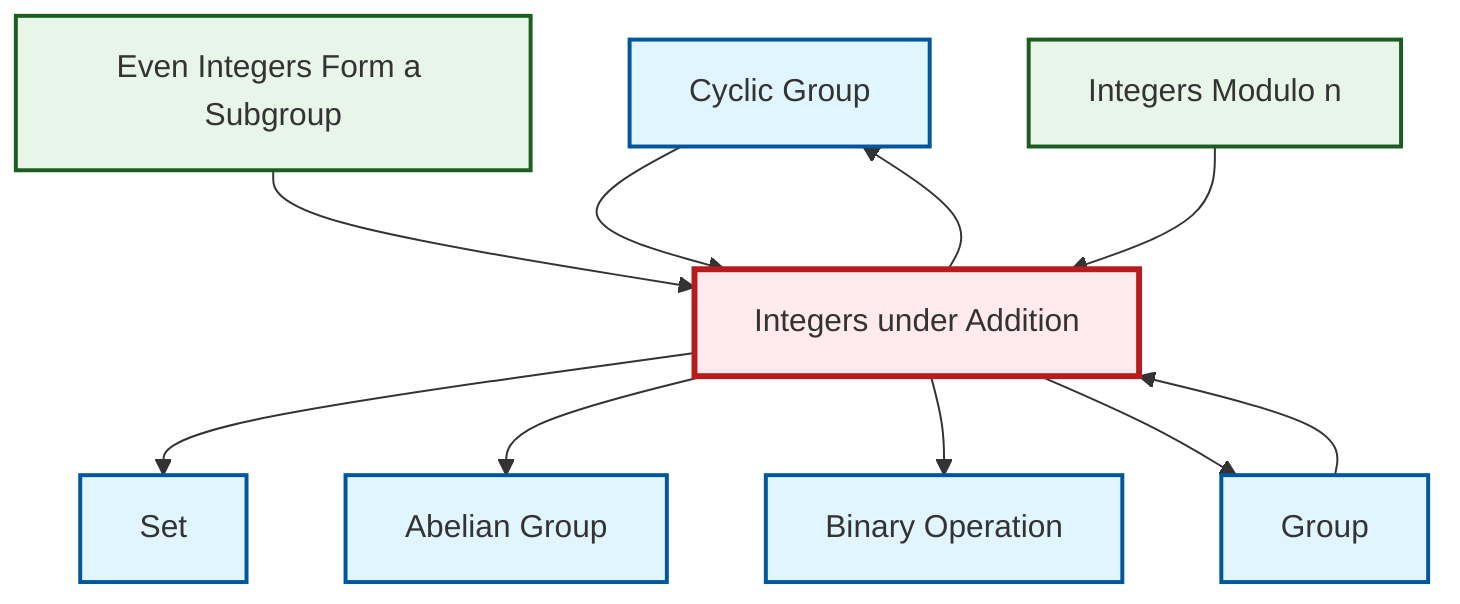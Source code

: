 graph TD
    classDef definition fill:#e1f5fe,stroke:#01579b,stroke-width:2px
    classDef theorem fill:#f3e5f5,stroke:#4a148c,stroke-width:2px
    classDef axiom fill:#fff3e0,stroke:#e65100,stroke-width:2px
    classDef example fill:#e8f5e9,stroke:#1b5e20,stroke-width:2px
    classDef current fill:#ffebee,stroke:#b71c1c,stroke-width:3px
    def-cyclic-group["Cyclic Group"]:::definition
    def-binary-operation["Binary Operation"]:::definition
    ex-quotient-integers-mod-n["Integers Modulo n"]:::example
    def-abelian-group["Abelian Group"]:::definition
    ex-integers-addition["Integers under Addition"]:::example
    def-group["Group"]:::definition
    ex-even-integers-subgroup["Even Integers Form a Subgroup"]:::example
    def-set["Set"]:::definition
    ex-even-integers-subgroup --> ex-integers-addition
    ex-integers-addition --> def-set
    ex-integers-addition --> def-abelian-group
    ex-integers-addition --> def-cyclic-group
    def-group --> ex-integers-addition
    ex-integers-addition --> def-binary-operation
    def-cyclic-group --> ex-integers-addition
    ex-integers-addition --> def-group
    ex-quotient-integers-mod-n --> ex-integers-addition
    class ex-integers-addition current